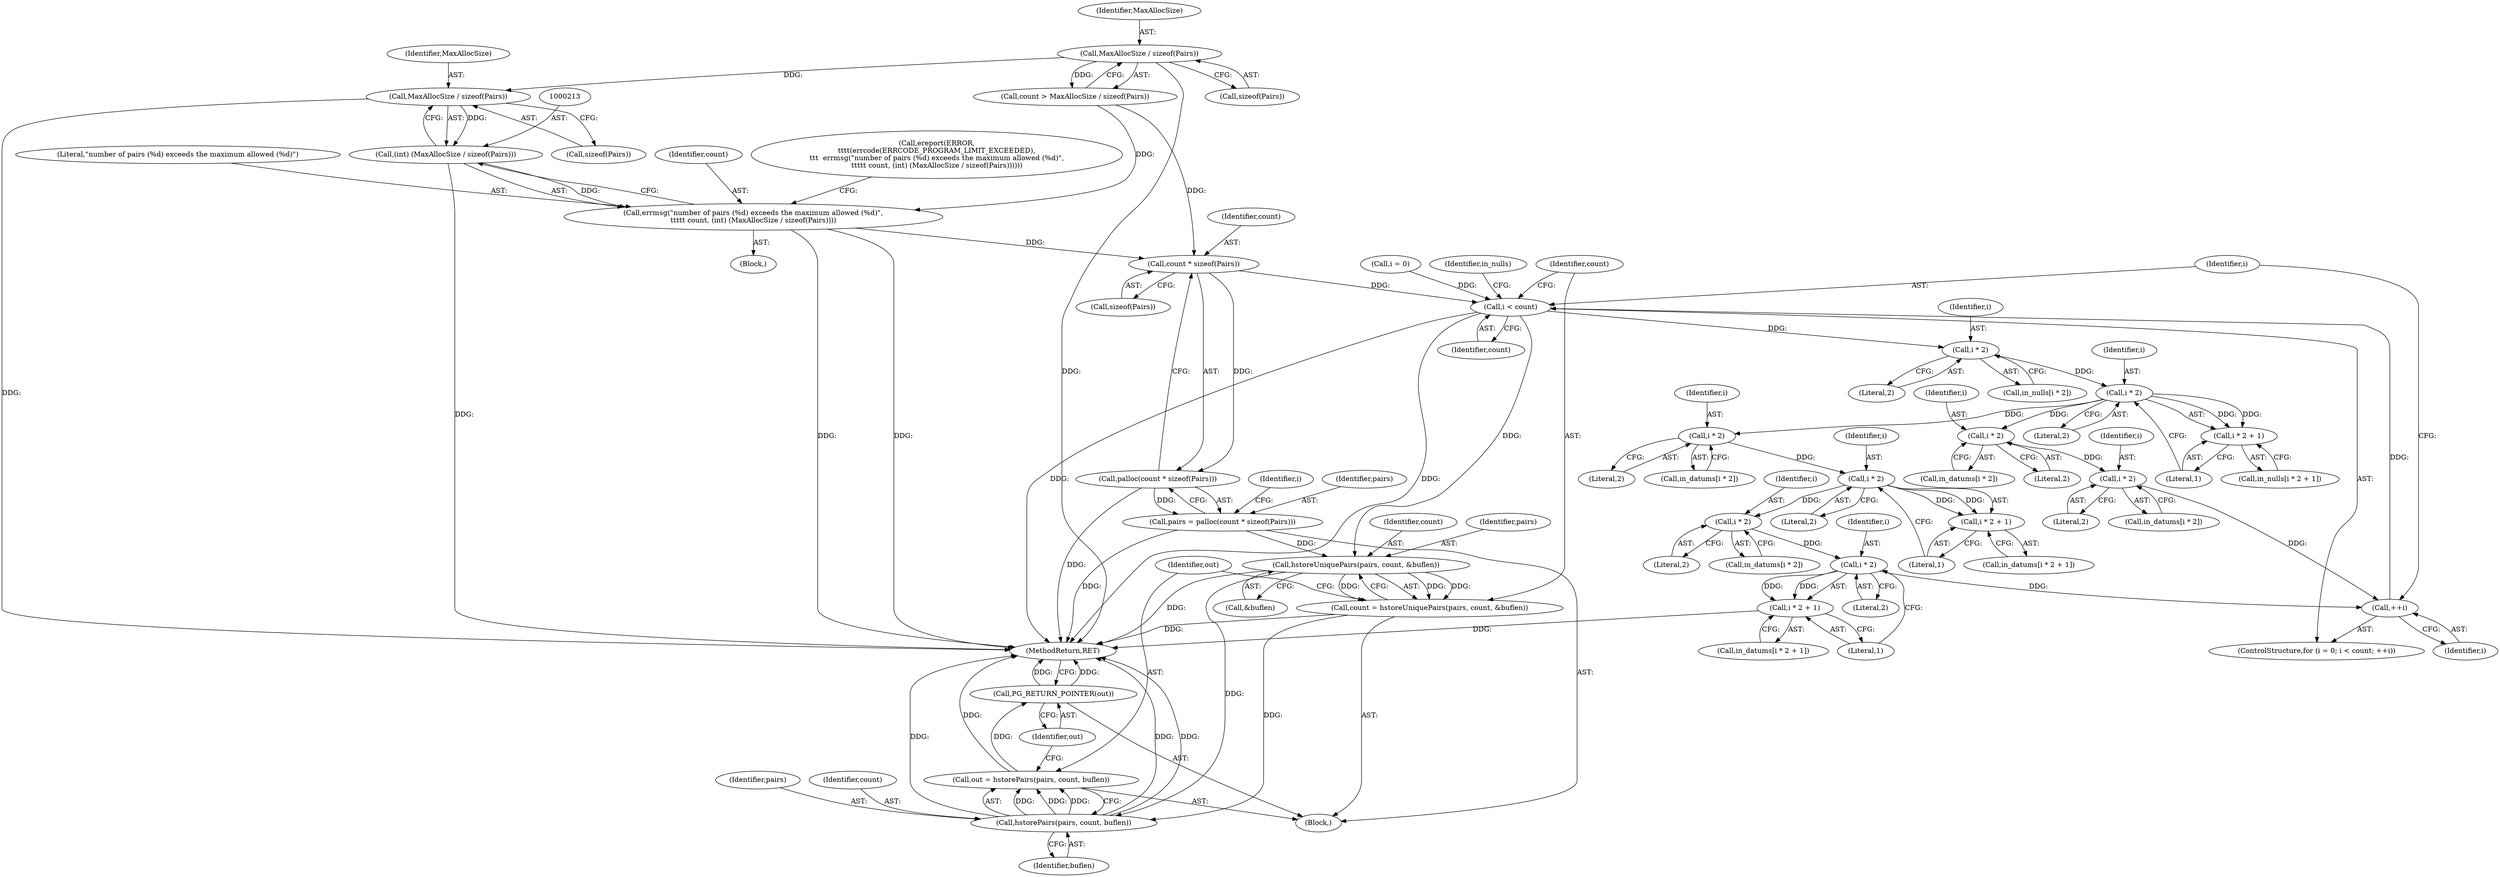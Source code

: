 digraph "0_postgres_31400a673325147e1205326008e32135a78b4d8a@API" {
"1000214" [label="(Call,MaxAllocSize / sizeof(Pairs))"];
"1000200" [label="(Call,MaxAllocSize / sizeof(Pairs))"];
"1000212" [label="(Call,(int) (MaxAllocSize / sizeof(Pairs)))"];
"1000209" [label="(Call,errmsg(\"number of pairs (%d) exceeds the maximum allowed (%d)\",\n\t\t\t\t\t count, (int) (MaxAllocSize / sizeof(Pairs))))"];
"1000221" [label="(Call,count * sizeof(Pairs))"];
"1000220" [label="(Call,palloc(count * sizeof(Pairs)))"];
"1000218" [label="(Call,pairs = palloc(count * sizeof(Pairs)))"];
"1000382" [label="(Call,hstoreUniquePairs(pairs, count, &buflen))"];
"1000380" [label="(Call,count = hstoreUniquePairs(pairs, count, &buflen))"];
"1000389" [label="(Call,hstorePairs(pairs, count, buflen))"];
"1000387" [label="(Call,out = hstorePairs(pairs, count, buflen))"];
"1000393" [label="(Call,PG_RETURN_POINTER(out))"];
"1000229" [label="(Call,i < count)"];
"1000238" [label="(Call,i * 2)"];
"1000252" [label="(Call,i * 2)"];
"1000251" [label="(Call,i * 2 + 1)"];
"1000266" [label="(Call,i * 2)"];
"1000286" [label="(Call,i * 2)"];
"1000232" [label="(Call,++i)"];
"1000321" [label="(Call,i * 2)"];
"1000334" [label="(Call,i * 2)"];
"1000333" [label="(Call,i * 2 + 1)"];
"1000348" [label="(Call,i * 2)"];
"1000362" [label="(Call,i * 2)"];
"1000361" [label="(Call,i * 2 + 1)"];
"1000268" [label="(Literal,2)"];
"1000201" [label="(Identifier,MaxAllocSize)"];
"1000220" [label="(Call,palloc(count * sizeof(Pairs)))"];
"1000287" [label="(Identifier,i)"];
"1000336" [label="(Literal,2)"];
"1000333" [label="(Call,i * 2 + 1)"];
"1000227" [label="(Identifier,i)"];
"1000254" [label="(Literal,2)"];
"1000380" [label="(Call,count = hstoreUniquePairs(pairs, count, &buflen))"];
"1000321" [label="(Call,i * 2)"];
"1000387" [label="(Call,out = hstorePairs(pairs, count, buflen))"];
"1000229" [label="(Call,i < count)"];
"1000249" [label="(Call,in_nulls[i * 2 + 1])"];
"1000253" [label="(Identifier,i)"];
"1000390" [label="(Identifier,pairs)"];
"1000362" [label="(Call,i * 2)"];
"1000361" [label="(Call,i * 2 + 1)"];
"1000236" [label="(Call,in_nulls[i * 2])"];
"1000216" [label="(Call,sizeof(Pairs))"];
"1000365" [label="(Literal,1)"];
"1000394" [label="(Identifier,out)"];
"1000395" [label="(MethodReturn,RET)"];
"1000211" [label="(Identifier,count)"];
"1000322" [label="(Identifier,i)"];
"1000226" [label="(Call,i = 0)"];
"1000218" [label="(Call,pairs = palloc(count * sizeof(Pairs)))"];
"1000346" [label="(Call,in_datums[i * 2])"];
"1000364" [label="(Literal,2)"];
"1000206" [label="(Block,)"];
"1000233" [label="(Identifier,i)"];
"1000225" [label="(ControlStructure,for (i = 0; i < count; ++i))"];
"1000389" [label="(Call,hstorePairs(pairs, count, buflen))"];
"1000237" [label="(Identifier,in_nulls)"];
"1000323" [label="(Literal,2)"];
"1000202" [label="(Call,sizeof(Pairs))"];
"1000239" [label="(Identifier,i)"];
"1000209" [label="(Call,errmsg(\"number of pairs (%d) exceeds the maximum allowed (%d)\",\n\t\t\t\t\t count, (int) (MaxAllocSize / sizeof(Pairs))))"];
"1000252" [label="(Call,i * 2)"];
"1000200" [label="(Call,MaxAllocSize / sizeof(Pairs))"];
"1000284" [label="(Call,in_datums[i * 2])"];
"1000219" [label="(Identifier,pairs)"];
"1000383" [label="(Identifier,pairs)"];
"1000240" [label="(Literal,2)"];
"1000267" [label="(Identifier,i)"];
"1000348" [label="(Call,i * 2)"];
"1000334" [label="(Call,i * 2)"];
"1000388" [label="(Identifier,out)"];
"1000288" [label="(Literal,2)"];
"1000337" [label="(Literal,1)"];
"1000204" [label="(Call,ereport(ERROR,\n\t\t\t\t(errcode(ERRCODE_PROGRAM_LIMIT_EXCEEDED),\n\t\t\t  errmsg(\"number of pairs (%d) exceeds the maximum allowed (%d)\",\n\t\t\t\t\t count, (int) (MaxAllocSize / sizeof(Pairs))))))"];
"1000335" [label="(Identifier,i)"];
"1000363" [label="(Identifier,i)"];
"1000264" [label="(Call,in_datums[i * 2])"];
"1000382" [label="(Call,hstoreUniquePairs(pairs, count, &buflen))"];
"1000232" [label="(Call,++i)"];
"1000238" [label="(Call,i * 2)"];
"1000222" [label="(Identifier,count)"];
"1000212" [label="(Call,(int) (MaxAllocSize / sizeof(Pairs)))"];
"1000221" [label="(Call,count * sizeof(Pairs))"];
"1000215" [label="(Identifier,MaxAllocSize)"];
"1000381" [label="(Identifier,count)"];
"1000392" [label="(Identifier,buflen)"];
"1000384" [label="(Identifier,count)"];
"1000319" [label="(Call,in_datums[i * 2])"];
"1000359" [label="(Call,in_datums[i * 2 + 1])"];
"1000198" [label="(Call,count > MaxAllocSize / sizeof(Pairs))"];
"1000385" [label="(Call,&buflen)"];
"1000231" [label="(Identifier,count)"];
"1000255" [label="(Literal,1)"];
"1000393" [label="(Call,PG_RETURN_POINTER(out))"];
"1000230" [label="(Identifier,i)"];
"1000286" [label="(Call,i * 2)"];
"1000350" [label="(Literal,2)"];
"1000266" [label="(Call,i * 2)"];
"1000349" [label="(Identifier,i)"];
"1000223" [label="(Call,sizeof(Pairs))"];
"1000210" [label="(Literal,\"number of pairs (%d) exceeds the maximum allowed (%d)\")"];
"1000103" [label="(Block,)"];
"1000391" [label="(Identifier,count)"];
"1000214" [label="(Call,MaxAllocSize / sizeof(Pairs))"];
"1000251" [label="(Call,i * 2 + 1)"];
"1000331" [label="(Call,in_datums[i * 2 + 1])"];
"1000214" -> "1000212"  [label="AST: "];
"1000214" -> "1000216"  [label="CFG: "];
"1000215" -> "1000214"  [label="AST: "];
"1000216" -> "1000214"  [label="AST: "];
"1000212" -> "1000214"  [label="CFG: "];
"1000214" -> "1000395"  [label="DDG: "];
"1000214" -> "1000212"  [label="DDG: "];
"1000200" -> "1000214"  [label="DDG: "];
"1000200" -> "1000198"  [label="AST: "];
"1000200" -> "1000202"  [label="CFG: "];
"1000201" -> "1000200"  [label="AST: "];
"1000202" -> "1000200"  [label="AST: "];
"1000198" -> "1000200"  [label="CFG: "];
"1000200" -> "1000395"  [label="DDG: "];
"1000200" -> "1000198"  [label="DDG: "];
"1000212" -> "1000209"  [label="AST: "];
"1000213" -> "1000212"  [label="AST: "];
"1000209" -> "1000212"  [label="CFG: "];
"1000212" -> "1000395"  [label="DDG: "];
"1000212" -> "1000209"  [label="DDG: "];
"1000209" -> "1000206"  [label="AST: "];
"1000210" -> "1000209"  [label="AST: "];
"1000211" -> "1000209"  [label="AST: "];
"1000204" -> "1000209"  [label="CFG: "];
"1000209" -> "1000395"  [label="DDG: "];
"1000209" -> "1000395"  [label="DDG: "];
"1000198" -> "1000209"  [label="DDG: "];
"1000209" -> "1000221"  [label="DDG: "];
"1000221" -> "1000220"  [label="AST: "];
"1000221" -> "1000223"  [label="CFG: "];
"1000222" -> "1000221"  [label="AST: "];
"1000223" -> "1000221"  [label="AST: "];
"1000220" -> "1000221"  [label="CFG: "];
"1000221" -> "1000220"  [label="DDG: "];
"1000198" -> "1000221"  [label="DDG: "];
"1000221" -> "1000229"  [label="DDG: "];
"1000220" -> "1000218"  [label="AST: "];
"1000218" -> "1000220"  [label="CFG: "];
"1000220" -> "1000395"  [label="DDG: "];
"1000220" -> "1000218"  [label="DDG: "];
"1000218" -> "1000103"  [label="AST: "];
"1000219" -> "1000218"  [label="AST: "];
"1000227" -> "1000218"  [label="CFG: "];
"1000218" -> "1000395"  [label="DDG: "];
"1000218" -> "1000382"  [label="DDG: "];
"1000382" -> "1000380"  [label="AST: "];
"1000382" -> "1000385"  [label="CFG: "];
"1000383" -> "1000382"  [label="AST: "];
"1000384" -> "1000382"  [label="AST: "];
"1000385" -> "1000382"  [label="AST: "];
"1000380" -> "1000382"  [label="CFG: "];
"1000382" -> "1000395"  [label="DDG: "];
"1000382" -> "1000380"  [label="DDG: "];
"1000382" -> "1000380"  [label="DDG: "];
"1000382" -> "1000380"  [label="DDG: "];
"1000229" -> "1000382"  [label="DDG: "];
"1000382" -> "1000389"  [label="DDG: "];
"1000380" -> "1000103"  [label="AST: "];
"1000381" -> "1000380"  [label="AST: "];
"1000388" -> "1000380"  [label="CFG: "];
"1000380" -> "1000395"  [label="DDG: "];
"1000380" -> "1000389"  [label="DDG: "];
"1000389" -> "1000387"  [label="AST: "];
"1000389" -> "1000392"  [label="CFG: "];
"1000390" -> "1000389"  [label="AST: "];
"1000391" -> "1000389"  [label="AST: "];
"1000392" -> "1000389"  [label="AST: "];
"1000387" -> "1000389"  [label="CFG: "];
"1000389" -> "1000395"  [label="DDG: "];
"1000389" -> "1000395"  [label="DDG: "];
"1000389" -> "1000395"  [label="DDG: "];
"1000389" -> "1000387"  [label="DDG: "];
"1000389" -> "1000387"  [label="DDG: "];
"1000389" -> "1000387"  [label="DDG: "];
"1000387" -> "1000103"  [label="AST: "];
"1000388" -> "1000387"  [label="AST: "];
"1000394" -> "1000387"  [label="CFG: "];
"1000387" -> "1000395"  [label="DDG: "];
"1000387" -> "1000393"  [label="DDG: "];
"1000393" -> "1000103"  [label="AST: "];
"1000393" -> "1000394"  [label="CFG: "];
"1000394" -> "1000393"  [label="AST: "];
"1000395" -> "1000393"  [label="CFG: "];
"1000393" -> "1000395"  [label="DDG: "];
"1000393" -> "1000395"  [label="DDG: "];
"1000229" -> "1000225"  [label="AST: "];
"1000229" -> "1000231"  [label="CFG: "];
"1000230" -> "1000229"  [label="AST: "];
"1000231" -> "1000229"  [label="AST: "];
"1000237" -> "1000229"  [label="CFG: "];
"1000381" -> "1000229"  [label="CFG: "];
"1000229" -> "1000395"  [label="DDG: "];
"1000229" -> "1000395"  [label="DDG: "];
"1000226" -> "1000229"  [label="DDG: "];
"1000232" -> "1000229"  [label="DDG: "];
"1000229" -> "1000238"  [label="DDG: "];
"1000238" -> "1000236"  [label="AST: "];
"1000238" -> "1000240"  [label="CFG: "];
"1000239" -> "1000238"  [label="AST: "];
"1000240" -> "1000238"  [label="AST: "];
"1000236" -> "1000238"  [label="CFG: "];
"1000238" -> "1000252"  [label="DDG: "];
"1000252" -> "1000251"  [label="AST: "];
"1000252" -> "1000254"  [label="CFG: "];
"1000253" -> "1000252"  [label="AST: "];
"1000254" -> "1000252"  [label="AST: "];
"1000255" -> "1000252"  [label="CFG: "];
"1000252" -> "1000251"  [label="DDG: "];
"1000252" -> "1000251"  [label="DDG: "];
"1000252" -> "1000266"  [label="DDG: "];
"1000252" -> "1000321"  [label="DDG: "];
"1000251" -> "1000249"  [label="AST: "];
"1000251" -> "1000255"  [label="CFG: "];
"1000255" -> "1000251"  [label="AST: "];
"1000249" -> "1000251"  [label="CFG: "];
"1000266" -> "1000264"  [label="AST: "];
"1000266" -> "1000268"  [label="CFG: "];
"1000267" -> "1000266"  [label="AST: "];
"1000268" -> "1000266"  [label="AST: "];
"1000264" -> "1000266"  [label="CFG: "];
"1000266" -> "1000286"  [label="DDG: "];
"1000286" -> "1000284"  [label="AST: "];
"1000286" -> "1000288"  [label="CFG: "];
"1000287" -> "1000286"  [label="AST: "];
"1000288" -> "1000286"  [label="AST: "];
"1000284" -> "1000286"  [label="CFG: "];
"1000286" -> "1000232"  [label="DDG: "];
"1000232" -> "1000225"  [label="AST: "];
"1000232" -> "1000233"  [label="CFG: "];
"1000233" -> "1000232"  [label="AST: "];
"1000230" -> "1000232"  [label="CFG: "];
"1000362" -> "1000232"  [label="DDG: "];
"1000321" -> "1000319"  [label="AST: "];
"1000321" -> "1000323"  [label="CFG: "];
"1000322" -> "1000321"  [label="AST: "];
"1000323" -> "1000321"  [label="AST: "];
"1000319" -> "1000321"  [label="CFG: "];
"1000321" -> "1000334"  [label="DDG: "];
"1000334" -> "1000333"  [label="AST: "];
"1000334" -> "1000336"  [label="CFG: "];
"1000335" -> "1000334"  [label="AST: "];
"1000336" -> "1000334"  [label="AST: "];
"1000337" -> "1000334"  [label="CFG: "];
"1000334" -> "1000333"  [label="DDG: "];
"1000334" -> "1000333"  [label="DDG: "];
"1000334" -> "1000348"  [label="DDG: "];
"1000333" -> "1000331"  [label="AST: "];
"1000333" -> "1000337"  [label="CFG: "];
"1000337" -> "1000333"  [label="AST: "];
"1000331" -> "1000333"  [label="CFG: "];
"1000348" -> "1000346"  [label="AST: "];
"1000348" -> "1000350"  [label="CFG: "];
"1000349" -> "1000348"  [label="AST: "];
"1000350" -> "1000348"  [label="AST: "];
"1000346" -> "1000348"  [label="CFG: "];
"1000348" -> "1000362"  [label="DDG: "];
"1000362" -> "1000361"  [label="AST: "];
"1000362" -> "1000364"  [label="CFG: "];
"1000363" -> "1000362"  [label="AST: "];
"1000364" -> "1000362"  [label="AST: "];
"1000365" -> "1000362"  [label="CFG: "];
"1000362" -> "1000361"  [label="DDG: "];
"1000362" -> "1000361"  [label="DDG: "];
"1000361" -> "1000359"  [label="AST: "];
"1000361" -> "1000365"  [label="CFG: "];
"1000365" -> "1000361"  [label="AST: "];
"1000359" -> "1000361"  [label="CFG: "];
"1000361" -> "1000395"  [label="DDG: "];
}
